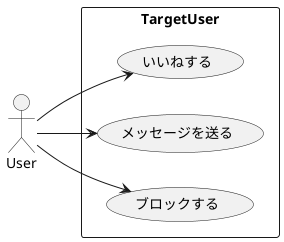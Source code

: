 @startuml
left to right direction
actor "User" as User
rectangle TargetUser{
    usecase "いいねする" as Like
    usecase "メッセージを送る" as SendMessage
    usecase "ブロックする" as Block
}
User --> Like
User --> SendMessage
User --> Block
@enduml